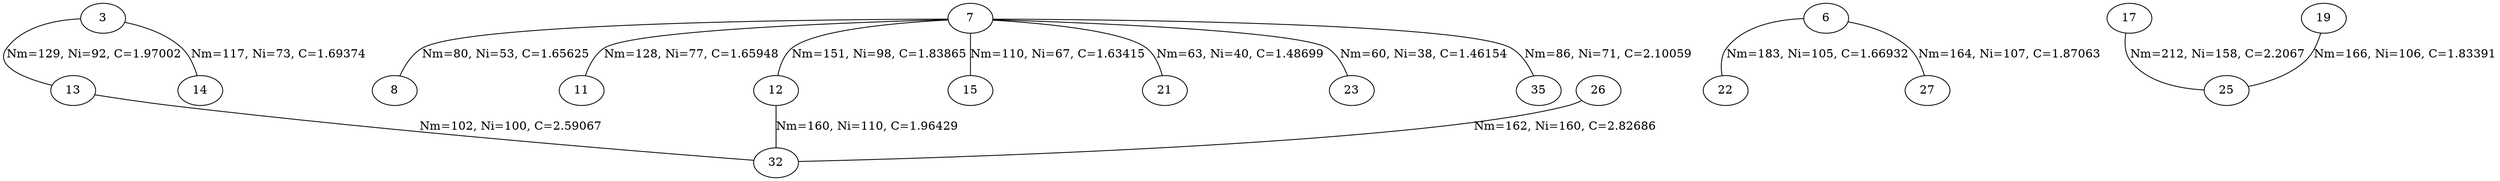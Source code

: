 graph matches_graph{
"3" -- "13"[label="Nm=129, Ni=92, C=1.97002"];
"3" -- "14"[label="Nm=117, Ni=73, C=1.69374"];
"6" -- "22"[label="Nm=183, Ni=105, C=1.66932"];
"6" -- "27"[label="Nm=164, Ni=107, C=1.87063"];
"7" -- "8"[label="Nm=80, Ni=53, C=1.65625"];
"7" -- "11"[label="Nm=128, Ni=77, C=1.65948"];
"7" -- "12"[label="Nm=151, Ni=98, C=1.83865"];
"7" -- "15"[label="Nm=110, Ni=67, C=1.63415"];
"7" -- "21"[label="Nm=63, Ni=40, C=1.48699"];
"7" -- "23"[label="Nm=60, Ni=38, C=1.46154"];
"7" -- "35"[label="Nm=86, Ni=71, C=2.10059"];
"12" -- "32"[label="Nm=160, Ni=110, C=1.96429"];
"13" -- "32"[label="Nm=102, Ni=100, C=2.59067"];
"17" -- "25"[label="Nm=212, Ni=158, C=2.2067"];
"19" -- "25"[label="Nm=166, Ni=106, C=1.83391"];
"26" -- "32"[label="Nm=162, Ni=160, C=2.82686"];
}
